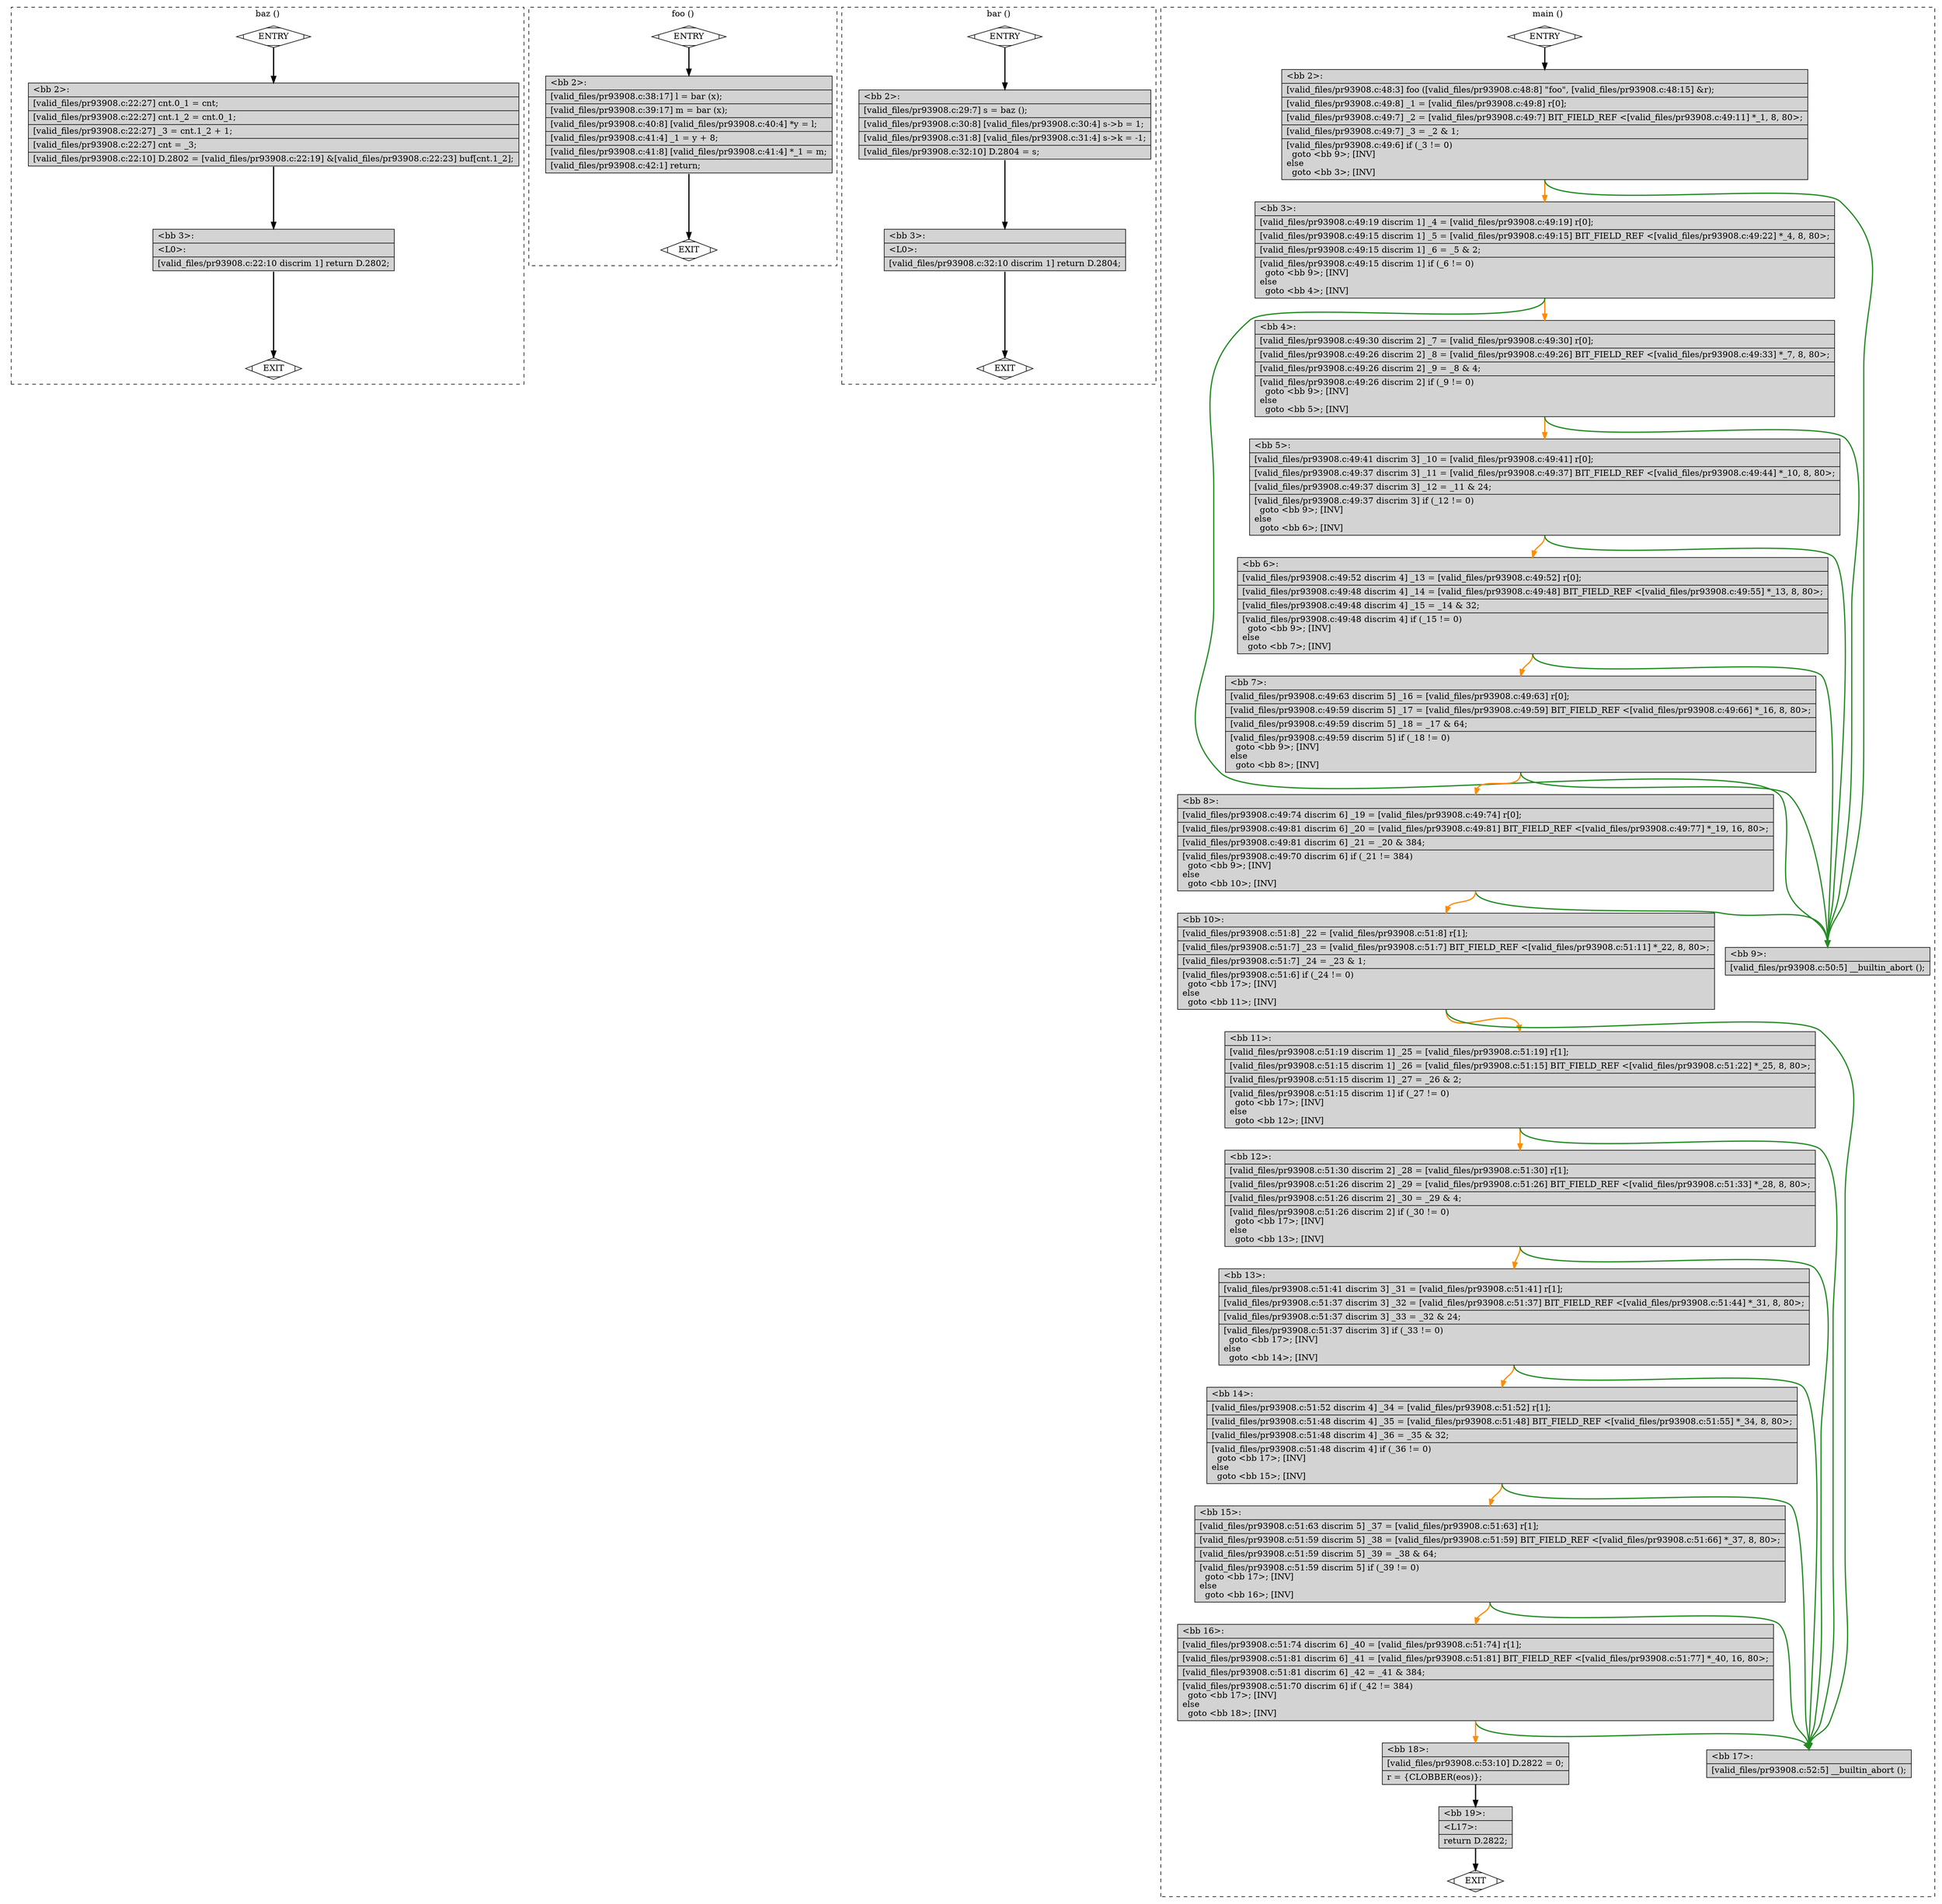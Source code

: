 digraph "a-pr93908.c.015t.cfg" {
overlap=false;
subgraph "cluster_baz" {
	style="dashed";
	color="black";
	label="baz ()";
	fn_0_basic_block_0 [shape=Mdiamond,style=filled,fillcolor=white,label="ENTRY"];

	fn_0_basic_block_1 [shape=Mdiamond,style=filled,fillcolor=white,label="EXIT"];

	fn_0_basic_block_2 [shape=record,style=filled,fillcolor=lightgrey,label="{\<bb\ 2\>:\l\
|[valid_files/pr93908.c:22:27]\ cnt.0_1\ =\ cnt;\l\
|[valid_files/pr93908.c:22:27]\ cnt.1_2\ =\ cnt.0_1;\l\
|[valid_files/pr93908.c:22:27]\ _3\ =\ cnt.1_2\ +\ 1;\l\
|[valid_files/pr93908.c:22:27]\ cnt\ =\ _3;\l\
|[valid_files/pr93908.c:22:10]\ D.2802\ =\ [valid_files/pr93908.c:22:19]\ &[valid_files/pr93908.c:22:23]\ buf[cnt.1_2];\l\
}"];

	fn_0_basic_block_3 [shape=record,style=filled,fillcolor=lightgrey,label="{\<bb\ 3\>:\l\
|\<L0\>:\l\
|[valid_files/pr93908.c:22:10\ discrim\ 1]\ return\ D.2802;\l\
}"];

	fn_0_basic_block_0:s -> fn_0_basic_block_2:n [style="solid,bold",color=black,weight=100,constraint=true];
	fn_0_basic_block_2:s -> fn_0_basic_block_3:n [style="solid,bold",color=black,weight=100,constraint=true];
	fn_0_basic_block_3:s -> fn_0_basic_block_1:n [style="solid,bold",color=black,weight=10,constraint=true];
	fn_0_basic_block_0:s -> fn_0_basic_block_1:n [style="invis",constraint=true];
}
subgraph "cluster_foo" {
	style="dashed";
	color="black";
	label="foo ()";
	fn_2_basic_block_0 [shape=Mdiamond,style=filled,fillcolor=white,label="ENTRY"];

	fn_2_basic_block_1 [shape=Mdiamond,style=filled,fillcolor=white,label="EXIT"];

	fn_2_basic_block_2 [shape=record,style=filled,fillcolor=lightgrey,label="{\<bb\ 2\>:\l\
|[valid_files/pr93908.c:38:17]\ l\ =\ bar\ (x);\l\
|[valid_files/pr93908.c:39:17]\ m\ =\ bar\ (x);\l\
|[valid_files/pr93908.c:40:8]\ [valid_files/pr93908.c:40:4]\ *y\ =\ l;\l\
|[valid_files/pr93908.c:41:4]\ _1\ =\ y\ +\ 8;\l\
|[valid_files/pr93908.c:41:8]\ [valid_files/pr93908.c:41:4]\ *_1\ =\ m;\l\
|[valid_files/pr93908.c:42:1]\ return;\l\
}"];

	fn_2_basic_block_0:s -> fn_2_basic_block_2:n [style="solid,bold",color=black,weight=100,constraint=true];
	fn_2_basic_block_2:s -> fn_2_basic_block_1:n [style="solid,bold",color=black,weight=10,constraint=true];
	fn_2_basic_block_0:s -> fn_2_basic_block_1:n [style="invis",constraint=true];
}
subgraph "cluster_bar" {
	style="dashed";
	color="black";
	label="bar ()";
	fn_1_basic_block_0 [shape=Mdiamond,style=filled,fillcolor=white,label="ENTRY"];

	fn_1_basic_block_1 [shape=Mdiamond,style=filled,fillcolor=white,label="EXIT"];

	fn_1_basic_block_2 [shape=record,style=filled,fillcolor=lightgrey,label="{\<bb\ 2\>:\l\
|[valid_files/pr93908.c:29:7]\ s\ =\ baz\ ();\l\
|[valid_files/pr93908.c:30:8]\ [valid_files/pr93908.c:30:4]\ s-\>b\ =\ 1;\l\
|[valid_files/pr93908.c:31:8]\ [valid_files/pr93908.c:31:4]\ s-\>k\ =\ -1;\l\
|[valid_files/pr93908.c:32:10]\ D.2804\ =\ s;\l\
}"];

	fn_1_basic_block_3 [shape=record,style=filled,fillcolor=lightgrey,label="{\<bb\ 3\>:\l\
|\<L0\>:\l\
|[valid_files/pr93908.c:32:10\ discrim\ 1]\ return\ D.2804;\l\
}"];

	fn_1_basic_block_0:s -> fn_1_basic_block_2:n [style="solid,bold",color=black,weight=100,constraint=true];
	fn_1_basic_block_2:s -> fn_1_basic_block_3:n [style="solid,bold",color=black,weight=100,constraint=true];
	fn_1_basic_block_3:s -> fn_1_basic_block_1:n [style="solid,bold",color=black,weight=10,constraint=true];
	fn_1_basic_block_0:s -> fn_1_basic_block_1:n [style="invis",constraint=true];
}
subgraph "cluster_main" {
	style="dashed";
	color="black";
	label="main ()";
	fn_3_basic_block_0 [shape=Mdiamond,style=filled,fillcolor=white,label="ENTRY"];

	fn_3_basic_block_1 [shape=Mdiamond,style=filled,fillcolor=white,label="EXIT"];

	fn_3_basic_block_2 [shape=record,style=filled,fillcolor=lightgrey,label="{\<bb\ 2\>:\l\
|[valid_files/pr93908.c:48:3]\ foo\ ([valid_files/pr93908.c:48:8]\ \"foo\",\ [valid_files/pr93908.c:48:15]\ &r);\l\
|[valid_files/pr93908.c:49:8]\ _1\ =\ [valid_files/pr93908.c:49:8]\ r[0];\l\
|[valid_files/pr93908.c:49:7]\ _2\ =\ [valid_files/pr93908.c:49:7]\ BIT_FIELD_REF\ \<[valid_files/pr93908.c:49:11]\ *_1,\ 8,\ 80\>;\l\
|[valid_files/pr93908.c:49:7]\ _3\ =\ _2\ &\ 1;\l\
|[valid_files/pr93908.c:49:6]\ if\ (_3\ !=\ 0)\l\
\ \ goto\ \<bb\ 9\>;\ [INV]\l\
else\l\
\ \ goto\ \<bb\ 3\>;\ [INV]\l\
}"];

	fn_3_basic_block_3 [shape=record,style=filled,fillcolor=lightgrey,label="{\<bb\ 3\>:\l\
|[valid_files/pr93908.c:49:19\ discrim\ 1]\ _4\ =\ [valid_files/pr93908.c:49:19]\ r[0];\l\
|[valid_files/pr93908.c:49:15\ discrim\ 1]\ _5\ =\ [valid_files/pr93908.c:49:15]\ BIT_FIELD_REF\ \<[valid_files/pr93908.c:49:22]\ *_4,\ 8,\ 80\>;\l\
|[valid_files/pr93908.c:49:15\ discrim\ 1]\ _6\ =\ _5\ &\ 2;\l\
|[valid_files/pr93908.c:49:15\ discrim\ 1]\ if\ (_6\ !=\ 0)\l\
\ \ goto\ \<bb\ 9\>;\ [INV]\l\
else\l\
\ \ goto\ \<bb\ 4\>;\ [INV]\l\
}"];

	fn_3_basic_block_4 [shape=record,style=filled,fillcolor=lightgrey,label="{\<bb\ 4\>:\l\
|[valid_files/pr93908.c:49:30\ discrim\ 2]\ _7\ =\ [valid_files/pr93908.c:49:30]\ r[0];\l\
|[valid_files/pr93908.c:49:26\ discrim\ 2]\ _8\ =\ [valid_files/pr93908.c:49:26]\ BIT_FIELD_REF\ \<[valid_files/pr93908.c:49:33]\ *_7,\ 8,\ 80\>;\l\
|[valid_files/pr93908.c:49:26\ discrim\ 2]\ _9\ =\ _8\ &\ 4;\l\
|[valid_files/pr93908.c:49:26\ discrim\ 2]\ if\ (_9\ !=\ 0)\l\
\ \ goto\ \<bb\ 9\>;\ [INV]\l\
else\l\
\ \ goto\ \<bb\ 5\>;\ [INV]\l\
}"];

	fn_3_basic_block_5 [shape=record,style=filled,fillcolor=lightgrey,label="{\<bb\ 5\>:\l\
|[valid_files/pr93908.c:49:41\ discrim\ 3]\ _10\ =\ [valid_files/pr93908.c:49:41]\ r[0];\l\
|[valid_files/pr93908.c:49:37\ discrim\ 3]\ _11\ =\ [valid_files/pr93908.c:49:37]\ BIT_FIELD_REF\ \<[valid_files/pr93908.c:49:44]\ *_10,\ 8,\ 80\>;\l\
|[valid_files/pr93908.c:49:37\ discrim\ 3]\ _12\ =\ _11\ &\ 24;\l\
|[valid_files/pr93908.c:49:37\ discrim\ 3]\ if\ (_12\ !=\ 0)\l\
\ \ goto\ \<bb\ 9\>;\ [INV]\l\
else\l\
\ \ goto\ \<bb\ 6\>;\ [INV]\l\
}"];

	fn_3_basic_block_6 [shape=record,style=filled,fillcolor=lightgrey,label="{\<bb\ 6\>:\l\
|[valid_files/pr93908.c:49:52\ discrim\ 4]\ _13\ =\ [valid_files/pr93908.c:49:52]\ r[0];\l\
|[valid_files/pr93908.c:49:48\ discrim\ 4]\ _14\ =\ [valid_files/pr93908.c:49:48]\ BIT_FIELD_REF\ \<[valid_files/pr93908.c:49:55]\ *_13,\ 8,\ 80\>;\l\
|[valid_files/pr93908.c:49:48\ discrim\ 4]\ _15\ =\ _14\ &\ 32;\l\
|[valid_files/pr93908.c:49:48\ discrim\ 4]\ if\ (_15\ !=\ 0)\l\
\ \ goto\ \<bb\ 9\>;\ [INV]\l\
else\l\
\ \ goto\ \<bb\ 7\>;\ [INV]\l\
}"];

	fn_3_basic_block_7 [shape=record,style=filled,fillcolor=lightgrey,label="{\<bb\ 7\>:\l\
|[valid_files/pr93908.c:49:63\ discrim\ 5]\ _16\ =\ [valid_files/pr93908.c:49:63]\ r[0];\l\
|[valid_files/pr93908.c:49:59\ discrim\ 5]\ _17\ =\ [valid_files/pr93908.c:49:59]\ BIT_FIELD_REF\ \<[valid_files/pr93908.c:49:66]\ *_16,\ 8,\ 80\>;\l\
|[valid_files/pr93908.c:49:59\ discrim\ 5]\ _18\ =\ _17\ &\ 64;\l\
|[valid_files/pr93908.c:49:59\ discrim\ 5]\ if\ (_18\ !=\ 0)\l\
\ \ goto\ \<bb\ 9\>;\ [INV]\l\
else\l\
\ \ goto\ \<bb\ 8\>;\ [INV]\l\
}"];

	fn_3_basic_block_8 [shape=record,style=filled,fillcolor=lightgrey,label="{\<bb\ 8\>:\l\
|[valid_files/pr93908.c:49:74\ discrim\ 6]\ _19\ =\ [valid_files/pr93908.c:49:74]\ r[0];\l\
|[valid_files/pr93908.c:49:81\ discrim\ 6]\ _20\ =\ [valid_files/pr93908.c:49:81]\ BIT_FIELD_REF\ \<[valid_files/pr93908.c:49:77]\ *_19,\ 16,\ 80\>;\l\
|[valid_files/pr93908.c:49:81\ discrim\ 6]\ _21\ =\ _20\ &\ 384;\l\
|[valid_files/pr93908.c:49:70\ discrim\ 6]\ if\ (_21\ !=\ 384)\l\
\ \ goto\ \<bb\ 9\>;\ [INV]\l\
else\l\
\ \ goto\ \<bb\ 10\>;\ [INV]\l\
}"];

	fn_3_basic_block_9 [shape=record,style=filled,fillcolor=lightgrey,label="{\<bb\ 9\>:\l\
|[valid_files/pr93908.c:50:5]\ __builtin_abort\ ();\l\
}"];

	fn_3_basic_block_10 [shape=record,style=filled,fillcolor=lightgrey,label="{\<bb\ 10\>:\l\
|[valid_files/pr93908.c:51:8]\ _22\ =\ [valid_files/pr93908.c:51:8]\ r[1];\l\
|[valid_files/pr93908.c:51:7]\ _23\ =\ [valid_files/pr93908.c:51:7]\ BIT_FIELD_REF\ \<[valid_files/pr93908.c:51:11]\ *_22,\ 8,\ 80\>;\l\
|[valid_files/pr93908.c:51:7]\ _24\ =\ _23\ &\ 1;\l\
|[valid_files/pr93908.c:51:6]\ if\ (_24\ !=\ 0)\l\
\ \ goto\ \<bb\ 17\>;\ [INV]\l\
else\l\
\ \ goto\ \<bb\ 11\>;\ [INV]\l\
}"];

	fn_3_basic_block_11 [shape=record,style=filled,fillcolor=lightgrey,label="{\<bb\ 11\>:\l\
|[valid_files/pr93908.c:51:19\ discrim\ 1]\ _25\ =\ [valid_files/pr93908.c:51:19]\ r[1];\l\
|[valid_files/pr93908.c:51:15\ discrim\ 1]\ _26\ =\ [valid_files/pr93908.c:51:15]\ BIT_FIELD_REF\ \<[valid_files/pr93908.c:51:22]\ *_25,\ 8,\ 80\>;\l\
|[valid_files/pr93908.c:51:15\ discrim\ 1]\ _27\ =\ _26\ &\ 2;\l\
|[valid_files/pr93908.c:51:15\ discrim\ 1]\ if\ (_27\ !=\ 0)\l\
\ \ goto\ \<bb\ 17\>;\ [INV]\l\
else\l\
\ \ goto\ \<bb\ 12\>;\ [INV]\l\
}"];

	fn_3_basic_block_12 [shape=record,style=filled,fillcolor=lightgrey,label="{\<bb\ 12\>:\l\
|[valid_files/pr93908.c:51:30\ discrim\ 2]\ _28\ =\ [valid_files/pr93908.c:51:30]\ r[1];\l\
|[valid_files/pr93908.c:51:26\ discrim\ 2]\ _29\ =\ [valid_files/pr93908.c:51:26]\ BIT_FIELD_REF\ \<[valid_files/pr93908.c:51:33]\ *_28,\ 8,\ 80\>;\l\
|[valid_files/pr93908.c:51:26\ discrim\ 2]\ _30\ =\ _29\ &\ 4;\l\
|[valid_files/pr93908.c:51:26\ discrim\ 2]\ if\ (_30\ !=\ 0)\l\
\ \ goto\ \<bb\ 17\>;\ [INV]\l\
else\l\
\ \ goto\ \<bb\ 13\>;\ [INV]\l\
}"];

	fn_3_basic_block_13 [shape=record,style=filled,fillcolor=lightgrey,label="{\<bb\ 13\>:\l\
|[valid_files/pr93908.c:51:41\ discrim\ 3]\ _31\ =\ [valid_files/pr93908.c:51:41]\ r[1];\l\
|[valid_files/pr93908.c:51:37\ discrim\ 3]\ _32\ =\ [valid_files/pr93908.c:51:37]\ BIT_FIELD_REF\ \<[valid_files/pr93908.c:51:44]\ *_31,\ 8,\ 80\>;\l\
|[valid_files/pr93908.c:51:37\ discrim\ 3]\ _33\ =\ _32\ &\ 24;\l\
|[valid_files/pr93908.c:51:37\ discrim\ 3]\ if\ (_33\ !=\ 0)\l\
\ \ goto\ \<bb\ 17\>;\ [INV]\l\
else\l\
\ \ goto\ \<bb\ 14\>;\ [INV]\l\
}"];

	fn_3_basic_block_14 [shape=record,style=filled,fillcolor=lightgrey,label="{\<bb\ 14\>:\l\
|[valid_files/pr93908.c:51:52\ discrim\ 4]\ _34\ =\ [valid_files/pr93908.c:51:52]\ r[1];\l\
|[valid_files/pr93908.c:51:48\ discrim\ 4]\ _35\ =\ [valid_files/pr93908.c:51:48]\ BIT_FIELD_REF\ \<[valid_files/pr93908.c:51:55]\ *_34,\ 8,\ 80\>;\l\
|[valid_files/pr93908.c:51:48\ discrim\ 4]\ _36\ =\ _35\ &\ 32;\l\
|[valid_files/pr93908.c:51:48\ discrim\ 4]\ if\ (_36\ !=\ 0)\l\
\ \ goto\ \<bb\ 17\>;\ [INV]\l\
else\l\
\ \ goto\ \<bb\ 15\>;\ [INV]\l\
}"];

	fn_3_basic_block_15 [shape=record,style=filled,fillcolor=lightgrey,label="{\<bb\ 15\>:\l\
|[valid_files/pr93908.c:51:63\ discrim\ 5]\ _37\ =\ [valid_files/pr93908.c:51:63]\ r[1];\l\
|[valid_files/pr93908.c:51:59\ discrim\ 5]\ _38\ =\ [valid_files/pr93908.c:51:59]\ BIT_FIELD_REF\ \<[valid_files/pr93908.c:51:66]\ *_37,\ 8,\ 80\>;\l\
|[valid_files/pr93908.c:51:59\ discrim\ 5]\ _39\ =\ _38\ &\ 64;\l\
|[valid_files/pr93908.c:51:59\ discrim\ 5]\ if\ (_39\ !=\ 0)\l\
\ \ goto\ \<bb\ 17\>;\ [INV]\l\
else\l\
\ \ goto\ \<bb\ 16\>;\ [INV]\l\
}"];

	fn_3_basic_block_16 [shape=record,style=filled,fillcolor=lightgrey,label="{\<bb\ 16\>:\l\
|[valid_files/pr93908.c:51:74\ discrim\ 6]\ _40\ =\ [valid_files/pr93908.c:51:74]\ r[1];\l\
|[valid_files/pr93908.c:51:81\ discrim\ 6]\ _41\ =\ [valid_files/pr93908.c:51:81]\ BIT_FIELD_REF\ \<[valid_files/pr93908.c:51:77]\ *_40,\ 16,\ 80\>;\l\
|[valid_files/pr93908.c:51:81\ discrim\ 6]\ _42\ =\ _41\ &\ 384;\l\
|[valid_files/pr93908.c:51:70\ discrim\ 6]\ if\ (_42\ !=\ 384)\l\
\ \ goto\ \<bb\ 17\>;\ [INV]\l\
else\l\
\ \ goto\ \<bb\ 18\>;\ [INV]\l\
}"];

	fn_3_basic_block_17 [shape=record,style=filled,fillcolor=lightgrey,label="{\<bb\ 17\>:\l\
|[valid_files/pr93908.c:52:5]\ __builtin_abort\ ();\l\
}"];

	fn_3_basic_block_18 [shape=record,style=filled,fillcolor=lightgrey,label="{\<bb\ 18\>:\l\
|[valid_files/pr93908.c:53:10]\ D.2822\ =\ 0;\l\
|r\ =\ \{CLOBBER(eos)\};\l\
}"];

	fn_3_basic_block_19 [shape=record,style=filled,fillcolor=lightgrey,label="{\<bb\ 19\>:\l\
|\<L17\>:\l\
|return\ D.2822;\l\
}"];

	fn_3_basic_block_0:s -> fn_3_basic_block_2:n [style="solid,bold",color=black,weight=100,constraint=true];
	fn_3_basic_block_2:s -> fn_3_basic_block_9:n [style="solid,bold",color=forestgreen,weight=10,constraint=true];
	fn_3_basic_block_2:s -> fn_3_basic_block_3:n [style="solid,bold",color=darkorange,weight=10,constraint=true];
	fn_3_basic_block_3:s -> fn_3_basic_block_9:n [style="solid,bold",color=forestgreen,weight=10,constraint=true];
	fn_3_basic_block_3:s -> fn_3_basic_block_4:n [style="solid,bold",color=darkorange,weight=10,constraint=true];
	fn_3_basic_block_4:s -> fn_3_basic_block_9:n [style="solid,bold",color=forestgreen,weight=10,constraint=true];
	fn_3_basic_block_4:s -> fn_3_basic_block_5:n [style="solid,bold",color=darkorange,weight=10,constraint=true];
	fn_3_basic_block_5:s -> fn_3_basic_block_9:n [style="solid,bold",color=forestgreen,weight=10,constraint=true];
	fn_3_basic_block_5:s -> fn_3_basic_block_6:n [style="solid,bold",color=darkorange,weight=10,constraint=true];
	fn_3_basic_block_6:s -> fn_3_basic_block_9:n [style="solid,bold",color=forestgreen,weight=10,constraint=true];
	fn_3_basic_block_6:s -> fn_3_basic_block_7:n [style="solid,bold",color=darkorange,weight=10,constraint=true];
	fn_3_basic_block_7:s -> fn_3_basic_block_9:n [style="solid,bold",color=forestgreen,weight=10,constraint=true];
	fn_3_basic_block_7:s -> fn_3_basic_block_8:n [style="solid,bold",color=darkorange,weight=10,constraint=true];
	fn_3_basic_block_8:s -> fn_3_basic_block_9:n [style="solid,bold",color=forestgreen,weight=10,constraint=true];
	fn_3_basic_block_8:s -> fn_3_basic_block_10:n [style="solid,bold",color=darkorange,weight=10,constraint=true];
	fn_3_basic_block_10:s -> fn_3_basic_block_17:n [style="solid,bold",color=forestgreen,weight=10,constraint=true];
	fn_3_basic_block_10:s -> fn_3_basic_block_11:n [style="solid,bold",color=darkorange,weight=10,constraint=true];
	fn_3_basic_block_11:s -> fn_3_basic_block_17:n [style="solid,bold",color=forestgreen,weight=10,constraint=true];
	fn_3_basic_block_11:s -> fn_3_basic_block_12:n [style="solid,bold",color=darkorange,weight=10,constraint=true];
	fn_3_basic_block_12:s -> fn_3_basic_block_17:n [style="solid,bold",color=forestgreen,weight=10,constraint=true];
	fn_3_basic_block_12:s -> fn_3_basic_block_13:n [style="solid,bold",color=darkorange,weight=10,constraint=true];
	fn_3_basic_block_13:s -> fn_3_basic_block_17:n [style="solid,bold",color=forestgreen,weight=10,constraint=true];
	fn_3_basic_block_13:s -> fn_3_basic_block_14:n [style="solid,bold",color=darkorange,weight=10,constraint=true];
	fn_3_basic_block_14:s -> fn_3_basic_block_17:n [style="solid,bold",color=forestgreen,weight=10,constraint=true];
	fn_3_basic_block_14:s -> fn_3_basic_block_15:n [style="solid,bold",color=darkorange,weight=10,constraint=true];
	fn_3_basic_block_15:s -> fn_3_basic_block_17:n [style="solid,bold",color=forestgreen,weight=10,constraint=true];
	fn_3_basic_block_15:s -> fn_3_basic_block_16:n [style="solid,bold",color=darkorange,weight=10,constraint=true];
	fn_3_basic_block_16:s -> fn_3_basic_block_17:n [style="solid,bold",color=forestgreen,weight=10,constraint=true];
	fn_3_basic_block_16:s -> fn_3_basic_block_18:n [style="solid,bold",color=darkorange,weight=10,constraint=true];
	fn_3_basic_block_18:s -> fn_3_basic_block_19:n [style="solid,bold",color=black,weight=100,constraint=true];
	fn_3_basic_block_19:s -> fn_3_basic_block_1:n [style="solid,bold",color=black,weight=10,constraint=true];
	fn_3_basic_block_0:s -> fn_3_basic_block_1:n [style="invis",constraint=true];
}
}
